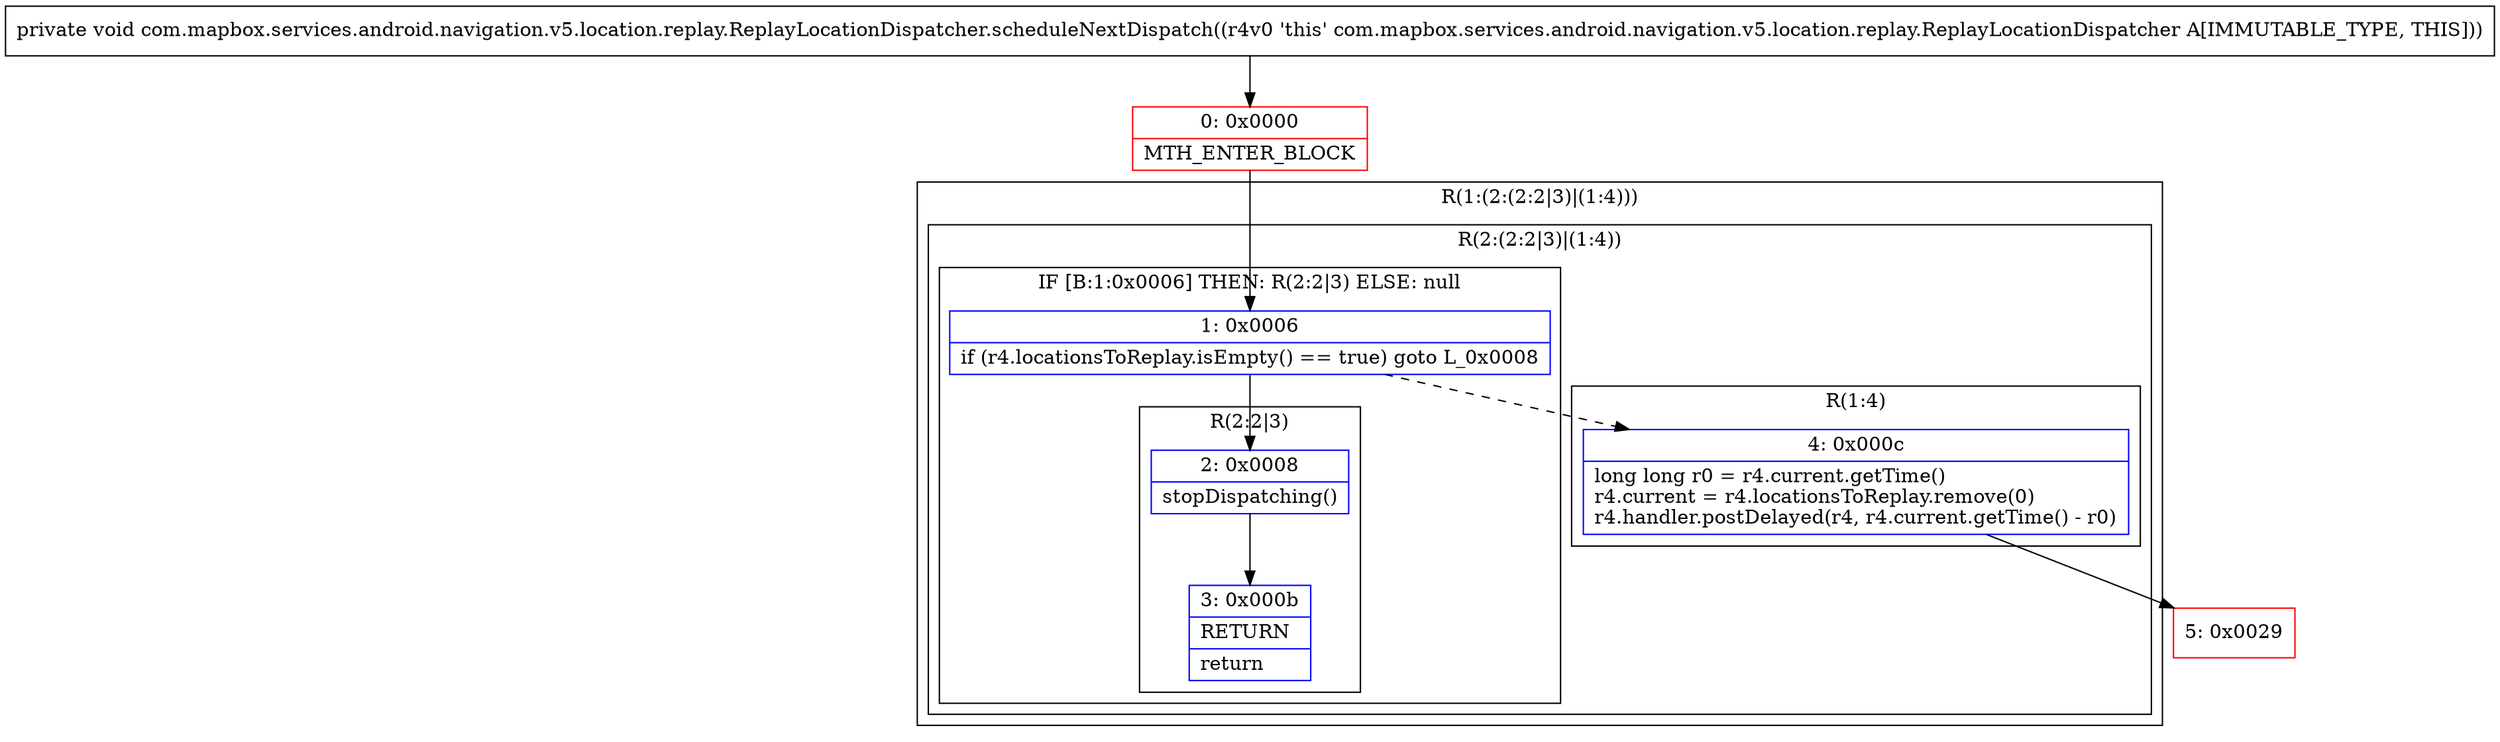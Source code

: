 digraph "CFG forcom.mapbox.services.android.navigation.v5.location.replay.ReplayLocationDispatcher.scheduleNextDispatch()V" {
subgraph cluster_Region_1948105518 {
label = "R(1:(2:(2:2|3)|(1:4)))";
node [shape=record,color=blue];
subgraph cluster_Region_1026507083 {
label = "R(2:(2:2|3)|(1:4))";
node [shape=record,color=blue];
subgraph cluster_IfRegion_683341528 {
label = "IF [B:1:0x0006] THEN: R(2:2|3) ELSE: null";
node [shape=record,color=blue];
Node_1 [shape=record,label="{1\:\ 0x0006|if (r4.locationsToReplay.isEmpty() == true) goto L_0x0008\l}"];
subgraph cluster_Region_522211971 {
label = "R(2:2|3)";
node [shape=record,color=blue];
Node_2 [shape=record,label="{2\:\ 0x0008|stopDispatching()\l}"];
Node_3 [shape=record,label="{3\:\ 0x000b|RETURN\l|return\l}"];
}
}
subgraph cluster_Region_1651177517 {
label = "R(1:4)";
node [shape=record,color=blue];
Node_4 [shape=record,label="{4\:\ 0x000c|long long r0 = r4.current.getTime()\lr4.current = r4.locationsToReplay.remove(0)\lr4.handler.postDelayed(r4, r4.current.getTime() \- r0)\l}"];
}
}
}
Node_0 [shape=record,color=red,label="{0\:\ 0x0000|MTH_ENTER_BLOCK\l}"];
Node_5 [shape=record,color=red,label="{5\:\ 0x0029}"];
MethodNode[shape=record,label="{private void com.mapbox.services.android.navigation.v5.location.replay.ReplayLocationDispatcher.scheduleNextDispatch((r4v0 'this' com.mapbox.services.android.navigation.v5.location.replay.ReplayLocationDispatcher A[IMMUTABLE_TYPE, THIS])) }"];
MethodNode -> Node_0;
Node_1 -> Node_2;
Node_1 -> Node_4[style=dashed];
Node_2 -> Node_3;
Node_4 -> Node_5;
Node_0 -> Node_1;
}

